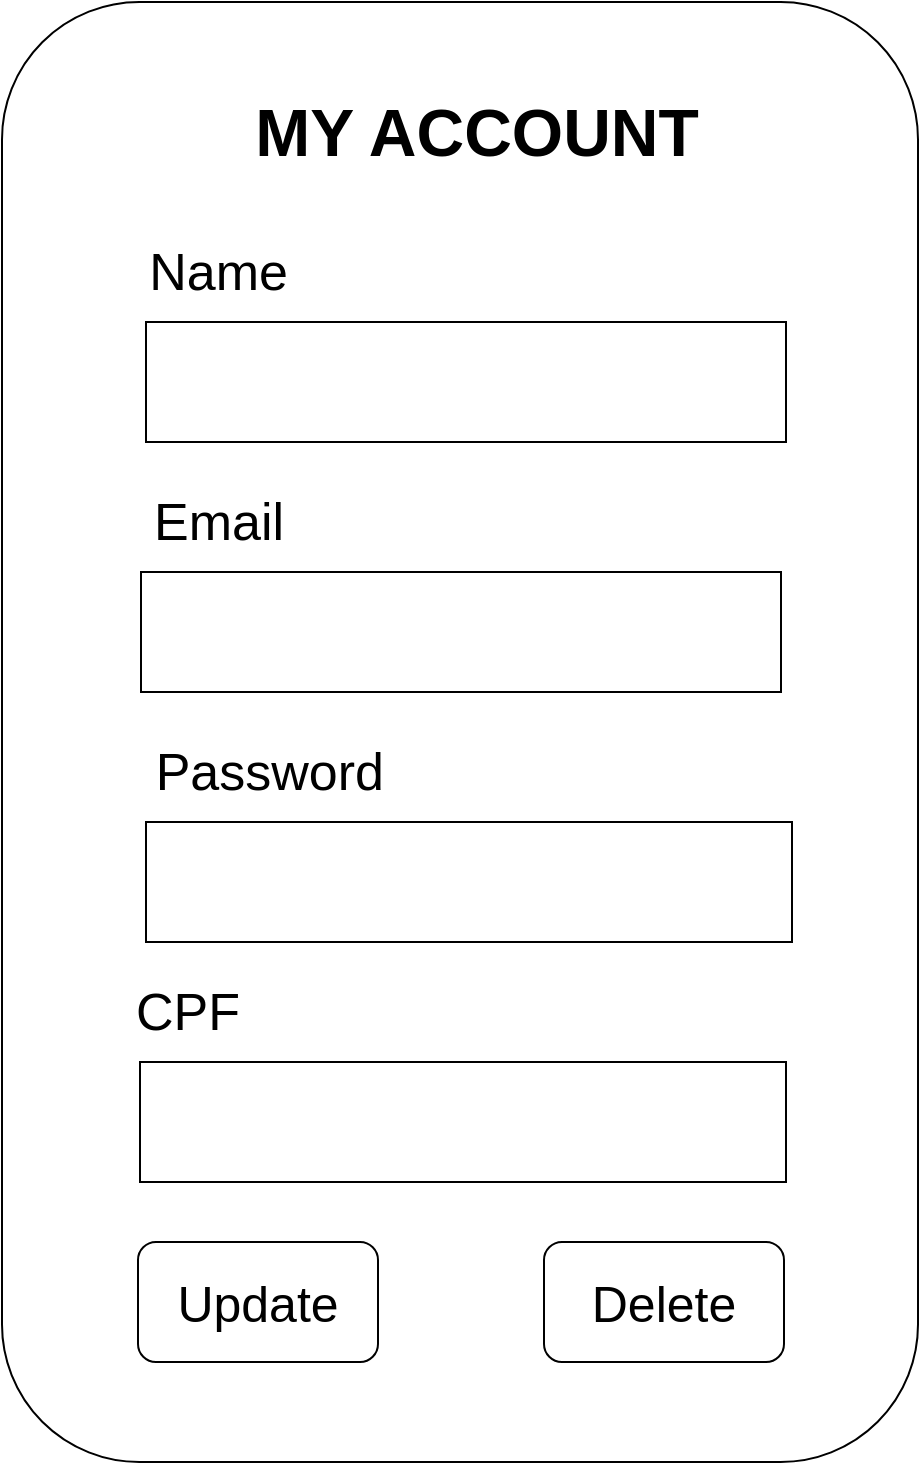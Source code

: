 <mxfile>
    <diagram id="x-srWhqyRwXltMXBsB6Q" name="Page-1">
        <mxGraphModel dx="1468" dy="850" grid="1" gridSize="10" guides="1" tooltips="1" connect="1" arrows="1" fold="1" page="1" pageScale="1" pageWidth="1654" pageHeight="1169" math="0" shadow="0">
            <root>
                <mxCell id="0"/>
                <mxCell id="1" parent="0"/>
                <mxCell id="3" value="" style="rounded=1;whiteSpace=wrap;html=1;" parent="1" vertex="1">
                    <mxGeometry x="590" y="240" width="458" height="730" as="geometry"/>
                </mxCell>
                <mxCell id="4" value="" style="rounded=0;whiteSpace=wrap;html=1;" parent="1" vertex="1">
                    <mxGeometry x="662" y="400" width="320" height="60" as="geometry"/>
                </mxCell>
                <mxCell id="6" value="Update" style="rounded=1;whiteSpace=wrap;html=1;fontSize=25;labelBorderColor=none;" parent="1" vertex="1">
                    <mxGeometry x="658" y="860" width="120" height="60" as="geometry"/>
                </mxCell>
                <mxCell id="7" value="Name" style="text;html=1;strokeColor=none;fillColor=none;align=right;verticalAlign=middle;whiteSpace=wrap;rounded=0;fontSize=26;gradientColor=none;labelPosition=left;verticalLabelPosition=middle;" parent="1" vertex="1">
                    <mxGeometry x="735" y="360" width="220" height="30" as="geometry"/>
                </mxCell>
                <mxCell id="10" value="MY ACCOUNT" style="text;html=1;strokeColor=none;fillColor=none;align=center;verticalAlign=middle;whiteSpace=wrap;rounded=0;fontSize=33;fontStyle=1" parent="1" vertex="1">
                    <mxGeometry x="646" y="290" width="362.5" height="30" as="geometry"/>
                </mxCell>
                <mxCell id="11" value="Delete" style="rounded=1;whiteSpace=wrap;html=1;fontSize=25;labelBorderColor=none;" parent="1" vertex="1">
                    <mxGeometry x="861" y="860" width="120" height="60" as="geometry"/>
                </mxCell>
                <mxCell id="12" value="" style="rounded=0;whiteSpace=wrap;html=1;" parent="1" vertex="1">
                    <mxGeometry x="659.5" y="525" width="320" height="60" as="geometry"/>
                </mxCell>
                <mxCell id="13" value="Email" style="text;html=1;strokeColor=none;fillColor=none;align=right;verticalAlign=middle;whiteSpace=wrap;rounded=0;fontSize=26;gradientColor=none;labelPosition=left;verticalLabelPosition=middle;" parent="1" vertex="1">
                    <mxGeometry x="732.5" y="485" width="220" height="30" as="geometry"/>
                </mxCell>
                <mxCell id="17" value="" style="rounded=0;whiteSpace=wrap;html=1;" parent="1" vertex="1">
                    <mxGeometry x="662" y="650" width="323" height="60" as="geometry"/>
                </mxCell>
                <mxCell id="19" value="Password" style="text;html=1;strokeColor=none;fillColor=none;align=right;verticalAlign=middle;whiteSpace=wrap;rounded=0;fontSize=26;gradientColor=none;labelPosition=left;verticalLabelPosition=middle;" parent="1" vertex="1">
                    <mxGeometry x="783" y="610" width="220" height="30" as="geometry"/>
                </mxCell>
                <mxCell id="26" value="" style="rounded=0;whiteSpace=wrap;html=1;" parent="1" vertex="1">
                    <mxGeometry x="659" y="770" width="323" height="60" as="geometry"/>
                </mxCell>
                <mxCell id="27" value="CPF" style="text;html=1;strokeColor=none;fillColor=none;align=right;verticalAlign=middle;whiteSpace=wrap;rounded=0;fontSize=26;gradientColor=none;labelPosition=left;verticalLabelPosition=middle;" parent="1" vertex="1">
                    <mxGeometry x="711" y="730" width="220" height="30" as="geometry"/>
                </mxCell>
            </root>
        </mxGraphModel>
    </diagram>
</mxfile>